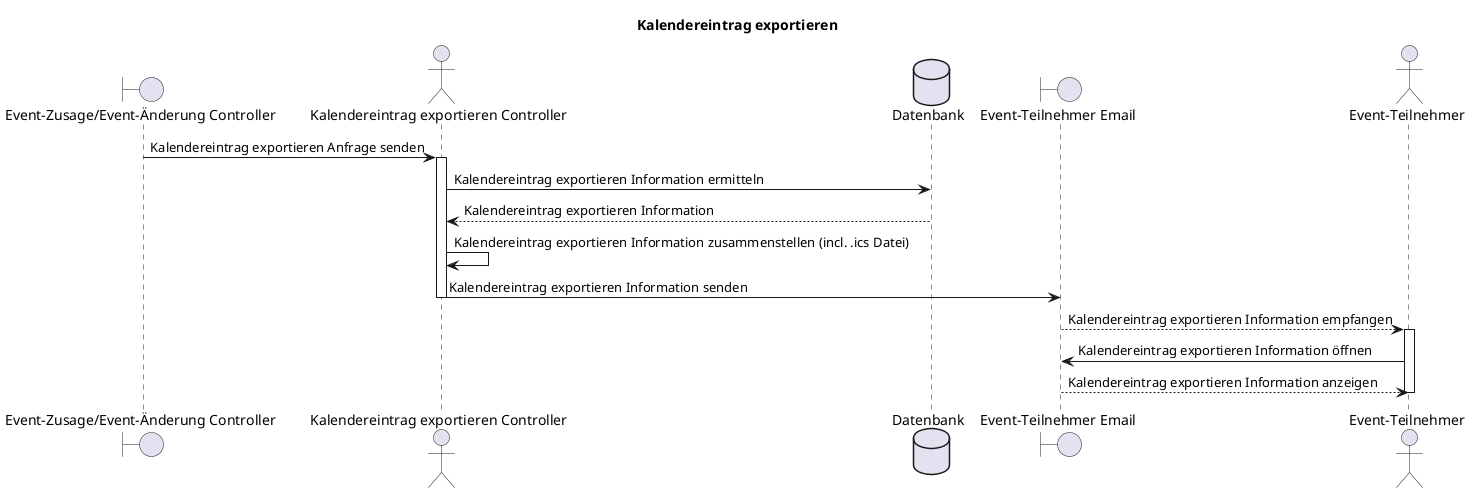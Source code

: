 @startuml F019_KalendereintragExportieren_seq
title "Kalendereintrag exportieren"

boundary "Event-Zusage/Event-Änderung Controller" as eventController
actor "Kalendereintrag exportieren Controller" as calendarController
database "Datenbank" as db
boundary "Event-Teilnehmer Email" as userMail
actor "Event-Teilnehmer" as user

eventController -> calendarController: Kalendereintrag exportieren Anfrage senden
activate calendarController
calendarController -> db: Kalendereintrag exportieren Information ermitteln
calendarController <-- db: Kalendereintrag exportieren Information
calendarController -> calendarController: Kalendereintrag exportieren Information zusammenstellen (incl. .ics Datei)
calendarController -> userMail: Kalendereintrag exportieren Information senden
deactivate calendarController
userMail --> user: Kalendereintrag exportieren Information empfangen
activate user
user -> userMail: Kalendereintrag exportieren Information öffnen
user <-- userMail: Kalendereintrag exportieren Information anzeigen
deactivate user
@enduml